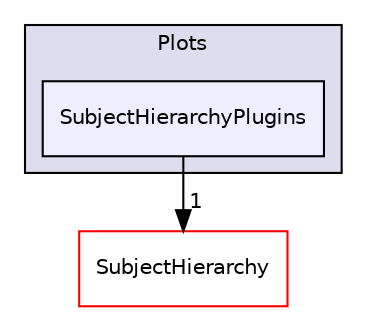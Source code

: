 digraph "Modules/Loadable/Plots/SubjectHierarchyPlugins" {
  bgcolor=transparent;
  compound=true
  node [ fontsize="10", fontname="Helvetica"];
  edge [ labelfontsize="10", labelfontname="Helvetica"];
  subgraph clusterdir_f58a126368aaa89a5668c0363c66e20a {
    graph [ bgcolor="#ddddee", pencolor="black", label="Plots" fontname="Helvetica", fontsize="10", URL="dir_f58a126368aaa89a5668c0363c66e20a.html"]
  dir_be85cb3f1050988d40f4735736130c3d [shape=box, label="SubjectHierarchyPlugins", style="filled", fillcolor="#eeeeff", pencolor="black", URL="dir_be85cb3f1050988d40f4735736130c3d.html"];
  }
  dir_1694c2d71873d62d036e188d77c435ae [shape=box label="SubjectHierarchy" color="red" URL="dir_1694c2d71873d62d036e188d77c435ae.html"];
  dir_be85cb3f1050988d40f4735736130c3d->dir_1694c2d71873d62d036e188d77c435ae [headlabel="1", labeldistance=1.5 headhref="dir_000083_000102.html"];
}
